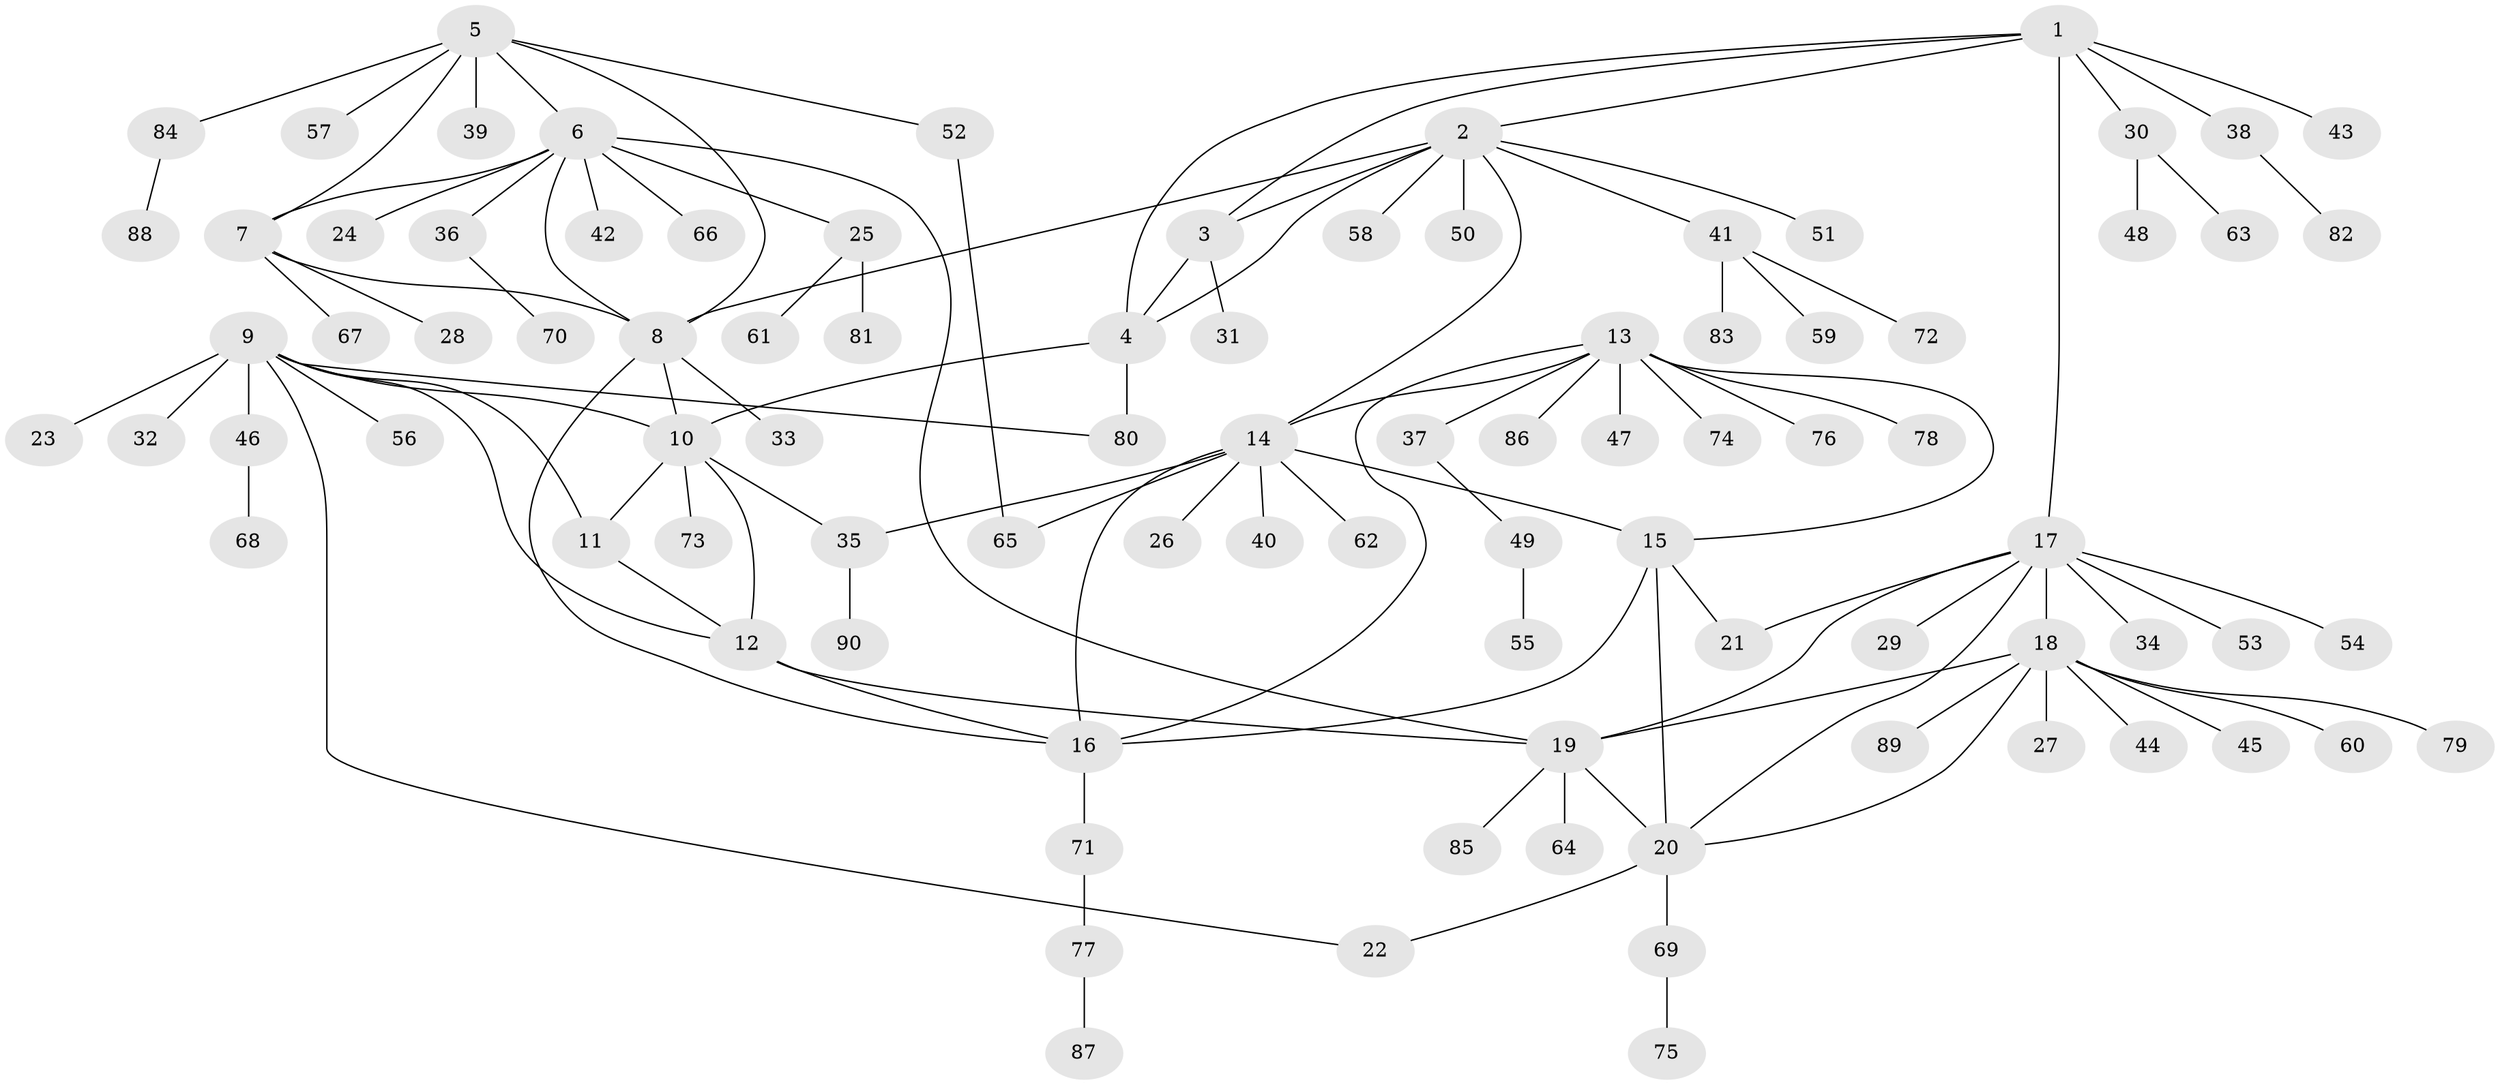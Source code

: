 // coarse degree distribution, {7: 0.031746031746031744, 11: 0.015873015873015872, 4: 0.031746031746031744, 6: 0.06349206349206349, 9: 0.07936507936507936, 5: 0.031746031746031744, 2: 0.1111111111111111, 1: 0.6190476190476191, 3: 0.015873015873015872}
// Generated by graph-tools (version 1.1) at 2025/19/03/04/25 18:19:52]
// undirected, 90 vertices, 115 edges
graph export_dot {
graph [start="1"]
  node [color=gray90,style=filled];
  1;
  2;
  3;
  4;
  5;
  6;
  7;
  8;
  9;
  10;
  11;
  12;
  13;
  14;
  15;
  16;
  17;
  18;
  19;
  20;
  21;
  22;
  23;
  24;
  25;
  26;
  27;
  28;
  29;
  30;
  31;
  32;
  33;
  34;
  35;
  36;
  37;
  38;
  39;
  40;
  41;
  42;
  43;
  44;
  45;
  46;
  47;
  48;
  49;
  50;
  51;
  52;
  53;
  54;
  55;
  56;
  57;
  58;
  59;
  60;
  61;
  62;
  63;
  64;
  65;
  66;
  67;
  68;
  69;
  70;
  71;
  72;
  73;
  74;
  75;
  76;
  77;
  78;
  79;
  80;
  81;
  82;
  83;
  84;
  85;
  86;
  87;
  88;
  89;
  90;
  1 -- 2;
  1 -- 3;
  1 -- 4;
  1 -- 17;
  1 -- 30;
  1 -- 38;
  1 -- 43;
  2 -- 3;
  2 -- 4;
  2 -- 8;
  2 -- 14;
  2 -- 41;
  2 -- 50;
  2 -- 51;
  2 -- 58;
  3 -- 4;
  3 -- 31;
  4 -- 10;
  4 -- 80;
  5 -- 6;
  5 -- 7;
  5 -- 8;
  5 -- 39;
  5 -- 52;
  5 -- 57;
  5 -- 84;
  6 -- 7;
  6 -- 8;
  6 -- 19;
  6 -- 24;
  6 -- 25;
  6 -- 36;
  6 -- 42;
  6 -- 66;
  7 -- 8;
  7 -- 28;
  7 -- 67;
  8 -- 10;
  8 -- 16;
  8 -- 33;
  9 -- 10;
  9 -- 11;
  9 -- 12;
  9 -- 22;
  9 -- 23;
  9 -- 32;
  9 -- 46;
  9 -- 56;
  9 -- 80;
  10 -- 11;
  10 -- 12;
  10 -- 35;
  10 -- 73;
  11 -- 12;
  12 -- 16;
  12 -- 19;
  13 -- 14;
  13 -- 15;
  13 -- 16;
  13 -- 37;
  13 -- 47;
  13 -- 74;
  13 -- 76;
  13 -- 78;
  13 -- 86;
  14 -- 15;
  14 -- 16;
  14 -- 26;
  14 -- 35;
  14 -- 40;
  14 -- 62;
  14 -- 65;
  15 -- 16;
  15 -- 20;
  15 -- 21;
  16 -- 71;
  17 -- 18;
  17 -- 19;
  17 -- 20;
  17 -- 21;
  17 -- 29;
  17 -- 34;
  17 -- 53;
  17 -- 54;
  18 -- 19;
  18 -- 20;
  18 -- 27;
  18 -- 44;
  18 -- 45;
  18 -- 60;
  18 -- 79;
  18 -- 89;
  19 -- 20;
  19 -- 64;
  19 -- 85;
  20 -- 22;
  20 -- 69;
  25 -- 61;
  25 -- 81;
  30 -- 48;
  30 -- 63;
  35 -- 90;
  36 -- 70;
  37 -- 49;
  38 -- 82;
  41 -- 59;
  41 -- 72;
  41 -- 83;
  46 -- 68;
  49 -- 55;
  52 -- 65;
  69 -- 75;
  71 -- 77;
  77 -- 87;
  84 -- 88;
}
